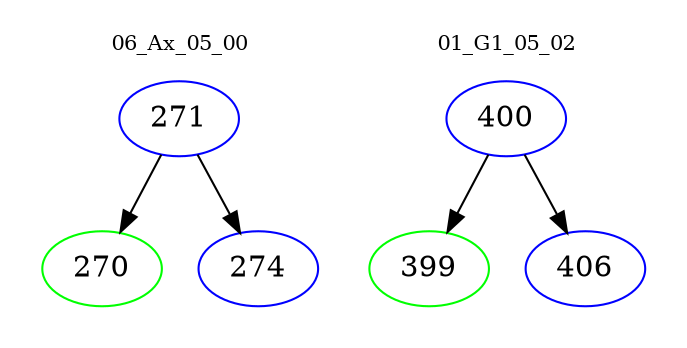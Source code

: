 digraph{
subgraph cluster_0 {
color = white
label = "06_Ax_05_00";
fontsize=10;
T0_271 [label="271", color="blue"]
T0_271 -> T0_270 [color="black"]
T0_270 [label="270", color="green"]
T0_271 -> T0_274 [color="black"]
T0_274 [label="274", color="blue"]
}
subgraph cluster_1 {
color = white
label = "01_G1_05_02";
fontsize=10;
T1_400 [label="400", color="blue"]
T1_400 -> T1_399 [color="black"]
T1_399 [label="399", color="green"]
T1_400 -> T1_406 [color="black"]
T1_406 [label="406", color="blue"]
}
}
